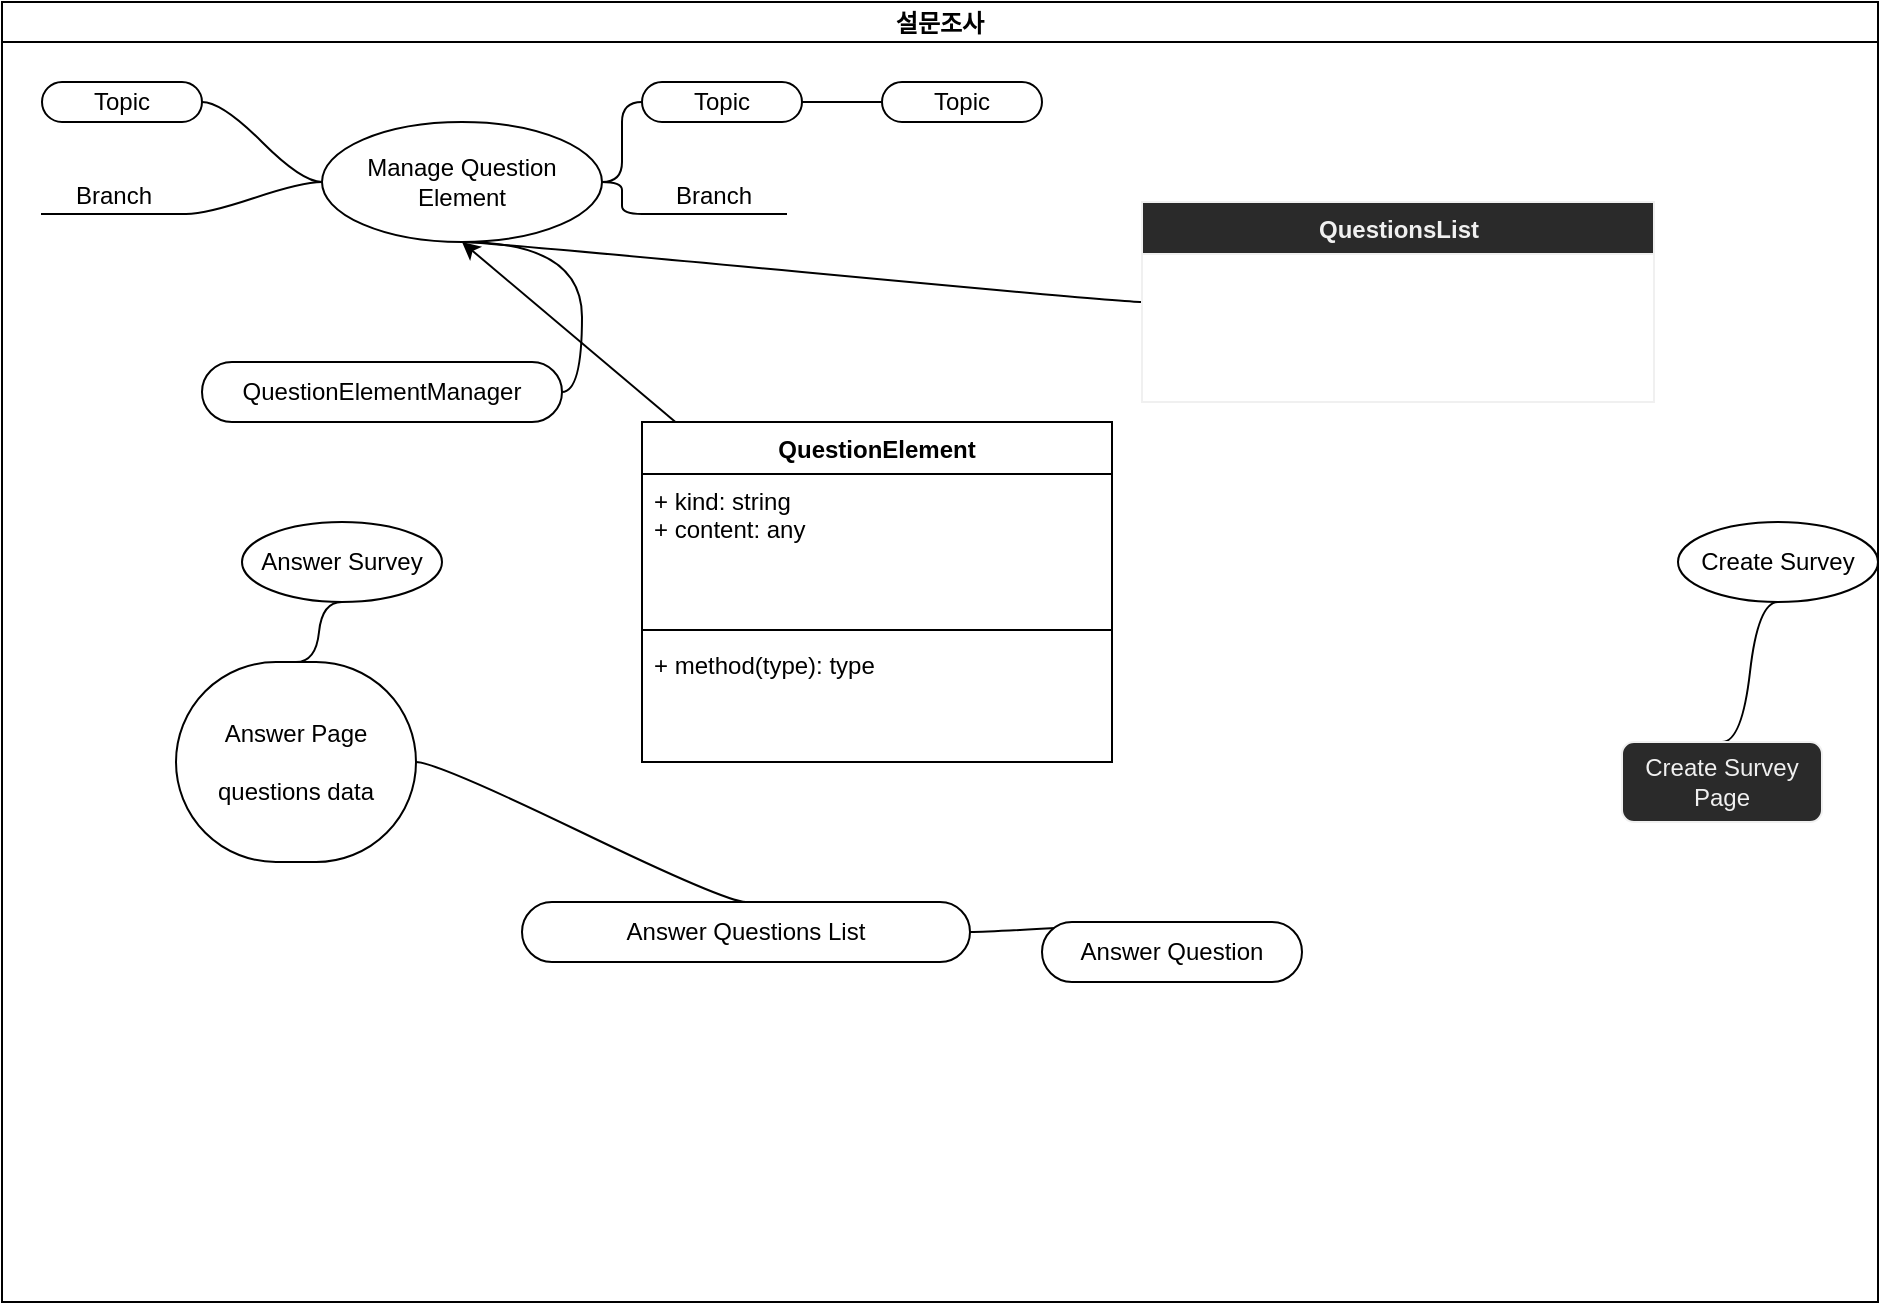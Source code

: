 <mxfile>
    <diagram id="KZSQyLMwlcthXS485zPo" name="페이지-1">
        <mxGraphModel dx="1826" dy="437" grid="1" gridSize="10" guides="1" tooltips="1" connect="1" arrows="1" fold="1" page="1" pageScale="1" pageWidth="827" pageHeight="1169" math="0" shadow="0">
            <root>
                <mxCell id="0"/>
                <mxCell id="1" parent="0"/>
                <mxCell id="3" value="설문조사" style="swimlane;startSize=20;horizontal=1;containerType=tree;" vertex="1" parent="1">
                    <mxGeometry x="-100" y="160" width="938" height="650" as="geometry"/>
                </mxCell>
                <mxCell id="4" value="" style="edgeStyle=entityRelationEdgeStyle;startArrow=none;endArrow=none;segment=10;curved=1;" edge="1" parent="3" source="8" target="9">
                    <mxGeometry relative="1" as="geometry"/>
                </mxCell>
                <mxCell id="5" value="" style="edgeStyle=entityRelationEdgeStyle;startArrow=none;endArrow=none;segment=10;curved=1;" edge="1" parent="3" source="8" target="10">
                    <mxGeometry relative="1" as="geometry"/>
                </mxCell>
                <mxCell id="6" value="" style="edgeStyle=entityRelationEdgeStyle;startArrow=none;endArrow=none;segment=10;curved=1;" edge="1" parent="3" source="8" target="11">
                    <mxGeometry relative="1" as="geometry"/>
                </mxCell>
                <mxCell id="7" value="" style="edgeStyle=entityRelationEdgeStyle;startArrow=none;endArrow=none;segment=10;curved=1;" edge="1" parent="3" source="8" target="12">
                    <mxGeometry relative="1" as="geometry"/>
                </mxCell>
                <mxCell id="8" value="Manage Question Element" style="ellipse;whiteSpace=wrap;html=1;align=center;treeFolding=1;treeMoving=1;newEdgeStyle={&quot;edgeStyle&quot;:&quot;entityRelationEdgeStyle&quot;,&quot;startArrow&quot;:&quot;none&quot;,&quot;endArrow&quot;:&quot;none&quot;,&quot;segment&quot;:10,&quot;curved&quot;:1};" vertex="1" parent="3">
                    <mxGeometry x="160" y="60" width="140" height="60" as="geometry"/>
                </mxCell>
                <mxCell id="9" value="Topic" style="whiteSpace=wrap;html=1;rounded=1;arcSize=50;align=center;verticalAlign=middle;strokeWidth=1;autosize=1;spacing=4;treeFolding=1;treeMoving=1;newEdgeStyle={&quot;edgeStyle&quot;:&quot;entityRelationEdgeStyle&quot;,&quot;startArrow&quot;:&quot;none&quot;,&quot;endArrow&quot;:&quot;none&quot;,&quot;segment&quot;:10,&quot;curved&quot;:1};" vertex="1" parent="3">
                    <mxGeometry x="320" y="40" width="80" height="20" as="geometry"/>
                </mxCell>
                <mxCell id="10" value="Branch" style="whiteSpace=wrap;html=1;shape=partialRectangle;top=0;left=0;bottom=1;right=0;points=[[0,1],[1,1]];fillColor=none;align=center;verticalAlign=bottom;routingCenterY=0.5;snapToPoint=1;autosize=1;treeFolding=1;treeMoving=1;newEdgeStyle={&quot;edgeStyle&quot;:&quot;entityRelationEdgeStyle&quot;,&quot;startArrow&quot;:&quot;none&quot;,&quot;endArrow&quot;:&quot;none&quot;,&quot;segment&quot;:10,&quot;curved&quot;:1};" vertex="1" parent="3">
                    <mxGeometry x="320" y="80" width="72" height="26" as="geometry"/>
                </mxCell>
                <mxCell id="11" value="Topic" style="whiteSpace=wrap;html=1;rounded=1;arcSize=50;align=center;verticalAlign=middle;strokeWidth=1;autosize=1;spacing=4;treeFolding=1;treeMoving=1;newEdgeStyle={&quot;edgeStyle&quot;:&quot;entityRelationEdgeStyle&quot;,&quot;startArrow&quot;:&quot;none&quot;,&quot;endArrow&quot;:&quot;none&quot;,&quot;segment&quot;:10,&quot;curved&quot;:1};" vertex="1" parent="3">
                    <mxGeometry x="20" y="40" width="80" height="20" as="geometry"/>
                </mxCell>
                <mxCell id="12" value="Branch" style="whiteSpace=wrap;html=1;shape=partialRectangle;top=0;left=0;bottom=1;right=0;points=[[0,1],[1,1]];fillColor=none;align=center;verticalAlign=bottom;routingCenterY=0.5;snapToPoint=1;autosize=1;treeFolding=1;treeMoving=1;newEdgeStyle={&quot;edgeStyle&quot;:&quot;entityRelationEdgeStyle&quot;,&quot;startArrow&quot;:&quot;none&quot;,&quot;endArrow&quot;:&quot;none&quot;,&quot;segment&quot;:10,&quot;curved&quot;:1};" vertex="1" parent="3">
                    <mxGeometry x="20" y="80" width="72" height="26" as="geometry"/>
                </mxCell>
                <mxCell id="13" value="" style="edgeStyle=entityRelationEdgeStyle;startArrow=none;endArrow=none;segment=10;curved=1;" edge="1" target="14" source="9" parent="3">
                    <mxGeometry relative="1" as="geometry">
                        <mxPoint x="240" y="140" as="sourcePoint"/>
                    </mxGeometry>
                </mxCell>
                <mxCell id="14" value="Topic" style="whiteSpace=wrap;html=1;rounded=1;arcSize=50;align=center;verticalAlign=middle;strokeWidth=1;autosize=1;spacing=4;treeFolding=1;treeMoving=1;newEdgeStyle={&quot;edgeStyle&quot;:&quot;entityRelationEdgeStyle&quot;,&quot;startArrow&quot;:&quot;none&quot;,&quot;endArrow&quot;:&quot;none&quot;,&quot;segment&quot;:10,&quot;curved&quot;:1};" vertex="1" parent="3">
                    <mxGeometry x="440" y="40" width="80" height="20" as="geometry"/>
                </mxCell>
                <mxCell id="17" value="" style="edgeStyle=entityRelationEdgeStyle;startArrow=none;endArrow=none;segment=10;curved=1;exitX=0.5;exitY=1;exitDx=0;exitDy=0;" edge="1" target="18" source="8" parent="3">
                    <mxGeometry relative="1" as="geometry">
                        <mxPoint x="410" y="80" as="sourcePoint"/>
                    </mxGeometry>
                </mxCell>
                <mxCell id="18" value="QuestionElementManager" style="whiteSpace=wrap;html=1;rounded=1;arcSize=50;align=center;verticalAlign=middle;strokeWidth=1;autosize=1;spacing=4;treeFolding=1;treeMoving=1;newEdgeStyle={&quot;edgeStyle&quot;:&quot;entityRelationEdgeStyle&quot;,&quot;startArrow&quot;:&quot;none&quot;,&quot;endArrow&quot;:&quot;none&quot;,&quot;segment&quot;:10,&quot;curved&quot;:1};" vertex="1" parent="3">
                    <mxGeometry x="100" y="180" width="180" height="30" as="geometry"/>
                </mxCell>
                <mxCell id="19" value="" style="edgeStyle=entityRelationEdgeStyle;startArrow=none;endArrow=none;segment=10;curved=1;exitX=0.5;exitY=1;exitDx=0;exitDy=0;" edge="1" target="20" source="8" parent="3">
                    <mxGeometry relative="1" as="geometry">
                        <mxPoint x="410" y="80" as="sourcePoint"/>
                    </mxGeometry>
                </mxCell>
                <mxCell id="20" value="QuestionsList" style="swimlane;fontStyle=1;align=center;verticalAlign=top;childLayout=stackLayout;horizontal=1;startSize=26;horizontalStack=0;resizeParent=1;resizeParentMax=0;resizeLast=0;collapsible=1;marginBottom=0;fontFamily=Helvetica;fontSize=12;fontColor=rgb(240, 240, 240);strokeColor=rgb(240, 240, 240);strokeWidth=1;fillColor=rgb(42, 42, 42);html=1;" vertex="1" parent="3">
                    <mxGeometry x="570" y="100" width="256" height="100" as="geometry"/>
                </mxCell>
                <mxCell id="21" value="Create Survey" style="ellipse;whiteSpace=wrap;html=1;align=center;newEdgeStyle={&quot;edgeStyle&quot;:&quot;entityRelationEdgeStyle&quot;,&quot;startArrow&quot;:&quot;none&quot;,&quot;endArrow&quot;:&quot;none&quot;,&quot;segment&quot;:10,&quot;curved&quot;:1};treeFolding=1;treeMoving=1;" vertex="1" parent="3">
                    <mxGeometry x="838" y="260" width="100" height="40" as="geometry"/>
                </mxCell>
                <mxCell id="22" value="Answer Survey" style="ellipse;whiteSpace=wrap;html=1;align=center;newEdgeStyle={&quot;edgeStyle&quot;:&quot;entityRelationEdgeStyle&quot;,&quot;startArrow&quot;:&quot;none&quot;,&quot;endArrow&quot;:&quot;none&quot;,&quot;segment&quot;:10,&quot;curved&quot;:1};treeFolding=1;treeMoving=1;" vertex="1" parent="3">
                    <mxGeometry x="120" y="260" width="100" height="40" as="geometry"/>
                </mxCell>
                <mxCell id="28" value="" style="edgeStyle=entityRelationEdgeStyle;startArrow=none;endArrow=none;segment=10;curved=1;exitX=0.5;exitY=1;exitDx=0;exitDy=0;entryX=0.5;entryY=0;entryDx=0;entryDy=0;" edge="1" target="29" source="22" parent="3">
                    <mxGeometry relative="1" as="geometry">
                        <mxPoint x="263" y="168" as="sourcePoint"/>
                    </mxGeometry>
                </mxCell>
                <mxCell id="29" value="Answer Page&lt;br&gt;&lt;br&gt;questions data" style="whiteSpace=wrap;html=1;rounded=1;arcSize=50;align=center;verticalAlign=middle;strokeWidth=1;autosize=1;spacing=4;treeFolding=1;treeMoving=1;newEdgeStyle={&quot;edgeStyle&quot;:&quot;entityRelationEdgeStyle&quot;,&quot;startArrow&quot;:&quot;none&quot;,&quot;endArrow&quot;:&quot;none&quot;,&quot;segment&quot;:10,&quot;curved&quot;:1};" vertex="1" parent="3">
                    <mxGeometry x="87" y="330" width="120" height="100" as="geometry"/>
                </mxCell>
                <mxCell id="49" value="" style="edgeStyle=entityRelationEdgeStyle;startArrow=none;endArrow=none;segment=10;curved=1;exitX=1;exitY=0.5;exitDx=0;exitDy=0;entryX=0.5;entryY=0;entryDx=0;entryDy=0;" edge="1" target="50" source="29" parent="3">
                    <mxGeometry relative="1" as="geometry">
                        <mxPoint x="230" y="370" as="sourcePoint"/>
                    </mxGeometry>
                </mxCell>
                <mxCell id="50" value="Answer Questions List" style="whiteSpace=wrap;html=1;rounded=1;arcSize=50;align=center;verticalAlign=middle;strokeWidth=1;autosize=1;spacing=4;treeFolding=1;treeMoving=1;newEdgeStyle={&quot;edgeStyle&quot;:&quot;entityRelationEdgeStyle&quot;,&quot;startArrow&quot;:&quot;none&quot;,&quot;endArrow&quot;:&quot;none&quot;,&quot;segment&quot;:10,&quot;curved&quot;:1};" vertex="1" parent="3">
                    <mxGeometry x="260" y="450" width="224" height="30" as="geometry"/>
                </mxCell>
                <mxCell id="70" value="" style="edgeStyle=entityRelationEdgeStyle;startArrow=none;endArrow=none;segment=10;curved=1;exitX=1;exitY=0.5;exitDx=0;exitDy=0;entryX=0.5;entryY=0;entryDx=0;entryDy=0;" edge="1" target="71" source="50" parent="3">
                    <mxGeometry relative="1" as="geometry">
                        <mxPoint x="504" y="535" as="sourcePoint"/>
                    </mxGeometry>
                </mxCell>
                <mxCell id="71" value="Answer Question" style="whiteSpace=wrap;html=1;rounded=1;arcSize=50;align=center;verticalAlign=middle;strokeWidth=1;autosize=1;spacing=4;treeFolding=1;treeMoving=1;newEdgeStyle={&quot;edgeStyle&quot;:&quot;entityRelationEdgeStyle&quot;,&quot;startArrow&quot;:&quot;none&quot;,&quot;endArrow&quot;:&quot;none&quot;,&quot;segment&quot;:10,&quot;curved&quot;:1};" vertex="1" parent="3">
                    <mxGeometry x="520" y="460" width="130" height="30" as="geometry"/>
                </mxCell>
                <mxCell id="74" value="" style="edgeStyle=entityRelationEdgeStyle;html=1;startArrow=none;endArrow=none;segment=10;curved=1;exitX=0.5;exitY=1;exitDx=0;exitDy=0;entryX=0.5;entryY=0;entryDx=0;entryDy=0;" edge="1" source="21" target="85" parent="3">
                    <mxGeometry relative="1" as="geometry"/>
                </mxCell>
                <mxCell id="85" value="Create Survey Page" style="rounded=1;whiteSpace=wrap;html=1;fontFamily=Helvetica;fontSize=12;fontColor=rgb(240, 240, 240);align=center;strokeColor=rgb(240, 240, 240);fillColor=rgb(42, 42, 42);" vertex="1" parent="3">
                    <mxGeometry x="810" y="370" width="100" height="40" as="geometry"/>
                </mxCell>
                <mxCell id="118" style="edgeStyle=none;html=1;entryX=0.5;entryY=1;entryDx=0;entryDy=0;" edge="1" parent="3" source="113" target="8">
                    <mxGeometry relative="1" as="geometry"/>
                </mxCell>
                <mxCell id="113" value="QuestionElement" style="swimlane;fontStyle=1;align=center;verticalAlign=top;childLayout=stackLayout;horizontal=1;startSize=26;horizontalStack=0;resizeParent=1;resizeParentMax=0;resizeLast=0;collapsible=1;marginBottom=0;" vertex="1" parent="3">
                    <mxGeometry x="320" y="210" width="235" height="170" as="geometry"/>
                </mxCell>
                <mxCell id="114" value="+ kind: string&#10;+ content: any" style="text;strokeColor=none;fillColor=none;align=left;verticalAlign=top;spacingLeft=4;spacingRight=4;overflow=hidden;rotatable=0;points=[[0,0.5],[1,0.5]];portConstraint=eastwest;" vertex="1" parent="113">
                    <mxGeometry y="26" width="235" height="74" as="geometry"/>
                </mxCell>
                <mxCell id="115" value="" style="line;strokeWidth=1;fillColor=none;align=left;verticalAlign=middle;spacingTop=-1;spacingLeft=3;spacingRight=3;rotatable=0;labelPosition=right;points=[];portConstraint=eastwest;" vertex="1" parent="113">
                    <mxGeometry y="100" width="235" height="8" as="geometry"/>
                </mxCell>
                <mxCell id="116" value="+ method(type): type" style="text;strokeColor=none;fillColor=none;align=left;verticalAlign=top;spacingLeft=4;spacingRight=4;overflow=hidden;rotatable=0;points=[[0,0.5],[1,0.5]];portConstraint=eastwest;" vertex="1" parent="113">
                    <mxGeometry y="108" width="235" height="62" as="geometry"/>
                </mxCell>
            </root>
        </mxGraphModel>
    </diagram>
</mxfile>